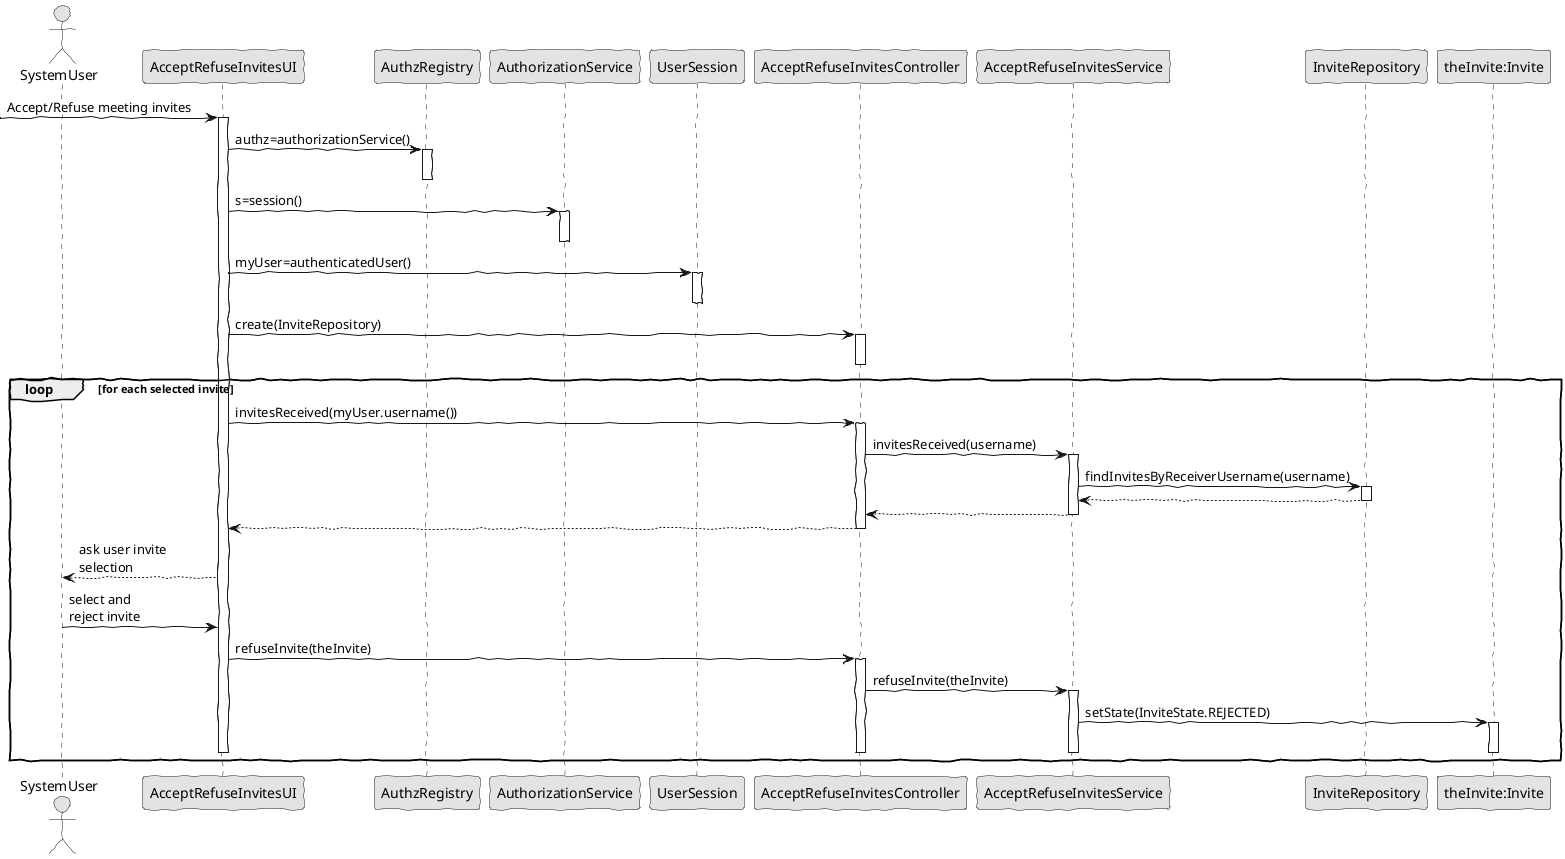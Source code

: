 @startuml
'http://plantuml.com/skinparam.html
skinparam handwritten true
skinparam monochrome true
skinparam packageStyle rect
skinparam defaultFontName FG Virgil
skinparam shadowing false

actor SystemUser as Actor
participant AcceptRefuseInvitesUI as UI
participant AuthzRegistry as AuthzRes
participant AuthorizationService as AuthzSvc
participant UserSession as UserS
participant AcceptRefuseInvitesController as InvitesController
participant AcceptRefuseInvitesService as Invitesvc
participant InviteRepository as Repo
participant "theInvite:Invite" as Invite


-> UI: Accept/Refuse meeting invites
activate UI
    UI -> AuthzRes : authz=authorizationService()
    activate AuthzRes
    deactivate AuthzRes
    UI -> AuthzSvc : s=session()
    activate AuthzSvc
    deactivate AuthzSvc
    UI -> UserS : myUser=authenticatedUser()
    activate UserS
    deactivate UserS

    UI -> InvitesController: create(InviteRepository)
    activate InvitesController
    deactivate InvitesController

    loop for each selected invite
    UI -> InvitesController: invitesReceived(myUser.username())
    activate InvitesController
    InvitesController -> Invitesvc : invitesReceived(username)
    activate Invitesvc
    Invitesvc -> Repo : findInvitesByReceiverUsername(username)
    activate Repo
    Repo --> Invitesvc
    deactivate Repo
    Invitesvc --> InvitesController
    deactivate Invitesvc
    InvitesController --> UI
    deactivate InvitesController
    UI --> Actor : ask user invite \nselection
    Actor -> UI : select and \nreject invite

    UI -> InvitesController : refuseInvite(theInvite)
    activate InvitesController
        InvitesController -> Invitesvc : refuseInvite(theInvite)
        activate Invitesvc
            Invitesvc -> Invite : setState(InviteState.REJECTED)
            activate Invite
            deactivate Invite
        deactivate Invitesvc
    deactivate InvitesController

deactivate UI
end
@enduml